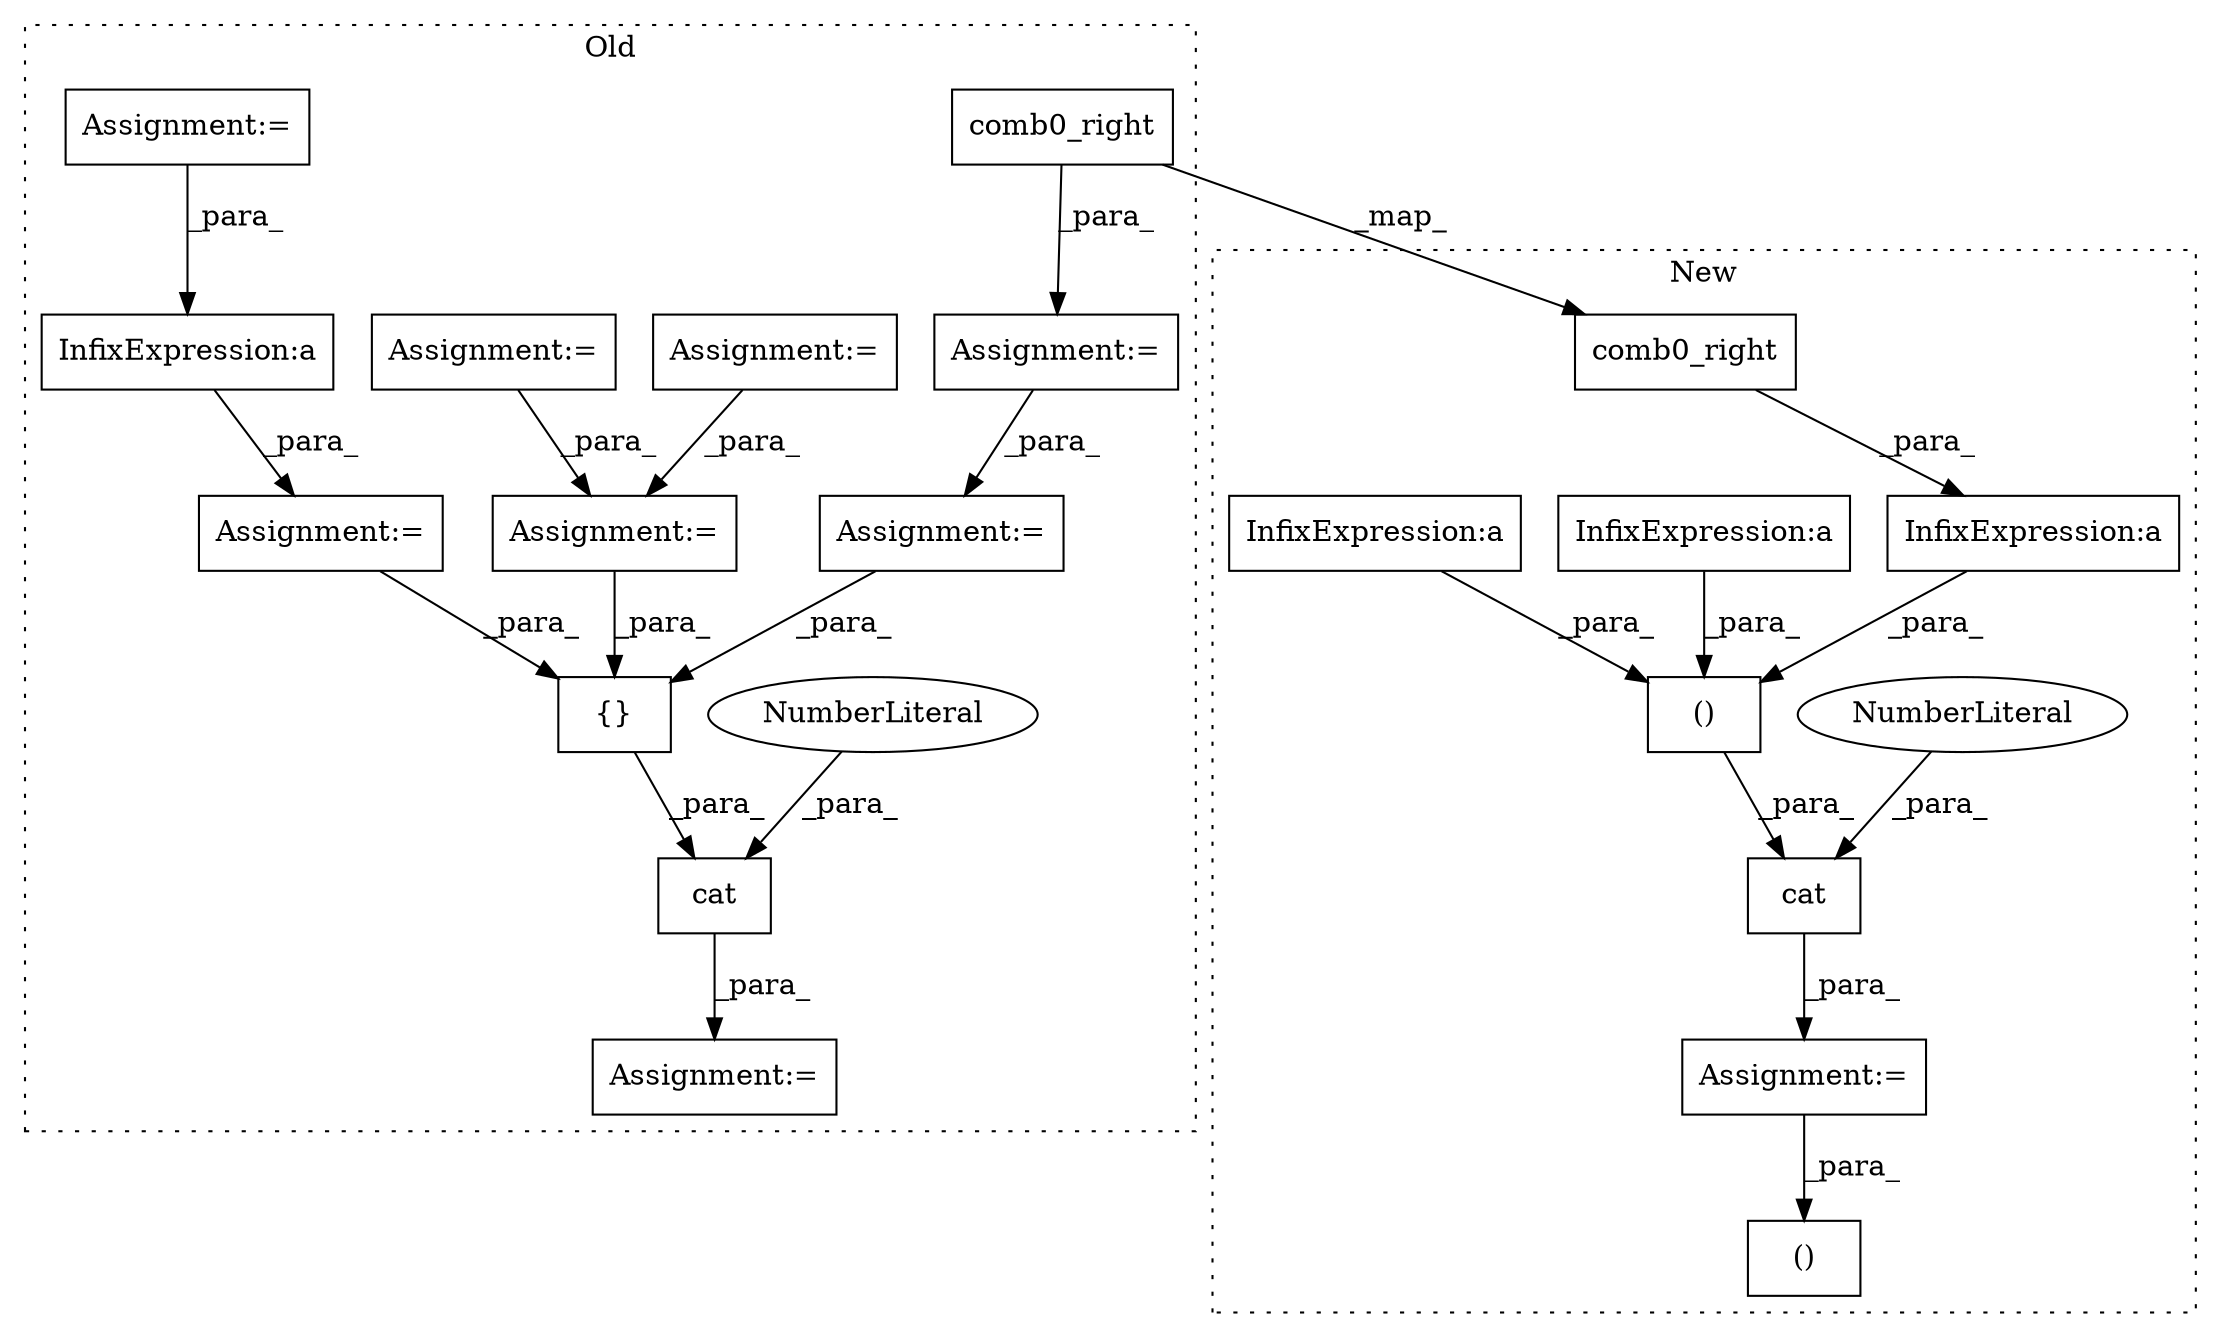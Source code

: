 digraph G {
subgraph cluster0 {
1 [label="comb0_right" a="32" s="14338,14356" l="12,1" shape="box"];
4 [label="Assignment:=" a="7" s="14370" l="1" shape="box"];
5 [label="Assignment:=" a="7" s="14839" l="1" shape="box"];
6 [label="Assignment:=" a="7" s="14419" l="1" shape="box"];
7 [label="Assignment:=" a="7" s="14332" l="1" shape="box"];
10 [label="Assignment:=" a="7" s="14500" l="1" shape="box"];
11 [label="Assignment:=" a="7" s="14462" l="1" shape="box"];
14 [label="cat" a="32" s="14846,14909" l="4,1" shape="box"];
15 [label="NumberLiteral" a="34" s="14908" l="1" shape="ellipse"];
19 [label="{}" a="4" s="14859,14906" l="1,1" shape="box"];
20 [label="Assignment:=" a="7" s="14678" l="1" shape="box"];
21 [label="Assignment:=" a="7" s="14716" l="1" shape="box"];
22 [label="InfixExpression:a" a="27" s="14730" l="3" shape="box"];
label = "Old";
style="dotted";
}
subgraph cluster1 {
2 [label="comb0_right" a="32" s="11515,11534" l="12,1" shape="box"];
3 [label="()" a="106" s="11776" l="82" shape="box"];
8 [label="Assignment:=" a="7" s="11760" l="1" shape="box"];
9 [label="()" a="106" s="11880" l="19" shape="box"];
12 [label="cat" a="32" s="11767,11861" l="9,1" shape="box"];
13 [label="NumberLiteral" a="34" s="11860" l="1" shape="ellipse"];
16 [label="InfixExpression:a" a="27" s="11739" l="3" shape="box"];
17 [label="InfixExpression:a" a="27" s="11632" l="3" shape="box"];
18 [label="InfixExpression:a" a="27" s="11507" l="3" shape="box"];
label = "New";
style="dotted";
}
1 -> 7 [label="_para_"];
1 -> 2 [label="_map_"];
2 -> 18 [label="_para_"];
3 -> 12 [label="_para_"];
4 -> 19 [label="_para_"];
6 -> 10 [label="_para_"];
7 -> 4 [label="_para_"];
8 -> 9 [label="_para_"];
10 -> 19 [label="_para_"];
11 -> 10 [label="_para_"];
12 -> 8 [label="_para_"];
13 -> 12 [label="_para_"];
14 -> 5 [label="_para_"];
15 -> 14 [label="_para_"];
16 -> 3 [label="_para_"];
17 -> 3 [label="_para_"];
18 -> 3 [label="_para_"];
19 -> 14 [label="_para_"];
20 -> 22 [label="_para_"];
21 -> 19 [label="_para_"];
22 -> 21 [label="_para_"];
}